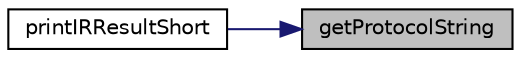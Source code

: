 digraph "getProtocolString"
{
 // LATEX_PDF_SIZE
  edge [fontname="Helvetica",fontsize="10",labelfontname="Helvetica",labelfontsize="10"];
  node [fontname="Helvetica",fontsize="10",shape=record];
  rankdir="RL";
  Node1 [label="getProtocolString",height=0.2,width=0.4,color="black", fillcolor="grey75", style="filled", fontcolor="black",tooltip=" "];
  Node1 -> Node2 [dir="back",color="midnightblue",fontsize="10",style="solid",fontname="Helvetica"];
  Node2 [label="printIRResultShort",height=0.2,width=0.4,color="black", fillcolor="white", style="filled",URL="$group___receiving.html#ga545a2c08c0d21af0e95d65b052670bae",tooltip=" "];
}
